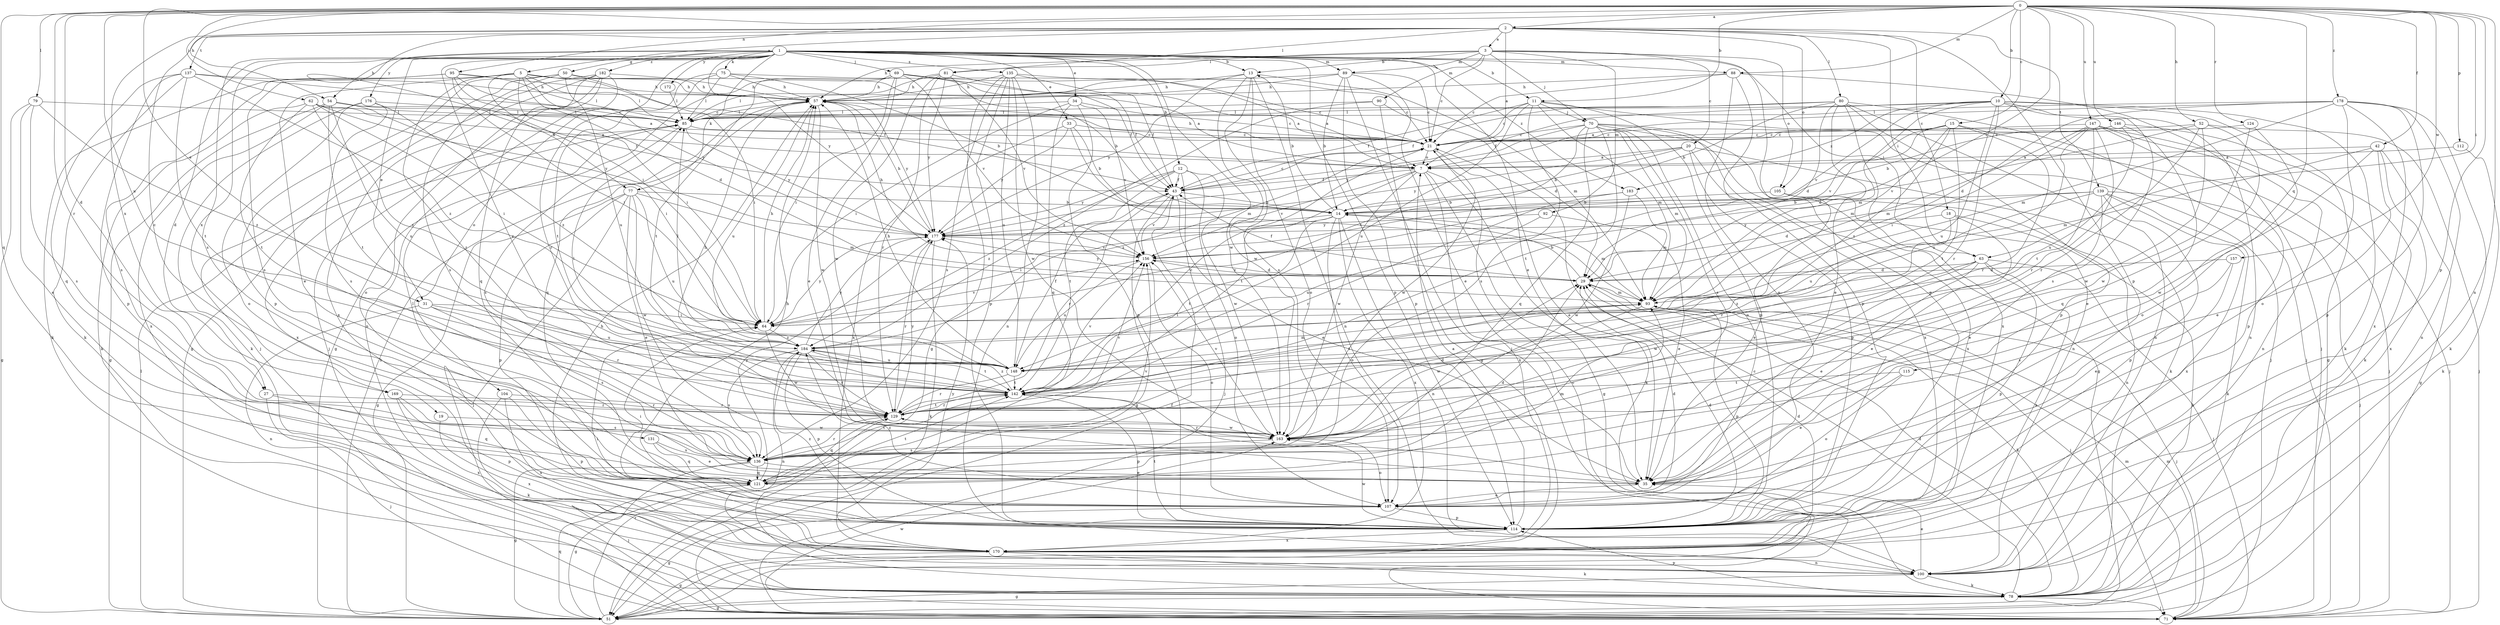 strict digraph  {
0;
1;
2;
3;
5;
7;
10;
11;
12;
13;
14;
15;
18;
19;
20;
21;
27;
29;
31;
33;
34;
35;
42;
43;
50;
51;
52;
54;
57;
62;
63;
64;
69;
70;
71;
75;
77;
78;
79;
80;
81;
85;
88;
89;
90;
92;
93;
95;
100;
104;
105;
107;
112;
114;
115;
121;
124;
129;
131;
135;
136;
137;
139;
142;
146;
147;
148;
156;
157;
163;
169;
170;
172;
176;
177;
178;
182;
183;
184;
0 -> 2  [label=a];
0 -> 10  [label=b];
0 -> 11  [label=b];
0 -> 15  [label=c];
0 -> 27  [label=d];
0 -> 31  [label=e];
0 -> 42  [label=f];
0 -> 52  [label=h];
0 -> 54  [label=h];
0 -> 62  [label=i];
0 -> 63  [label=i];
0 -> 79  [label=l];
0 -> 88  [label=m];
0 -> 95  [label=n];
0 -> 100  [label=n];
0 -> 112  [label=p];
0 -> 114  [label=p];
0 -> 115  [label=q];
0 -> 121  [label=q];
0 -> 124  [label=r];
0 -> 129  [label=r];
0 -> 146  [label=u];
0 -> 147  [label=u];
0 -> 148  [label=u];
0 -> 156  [label=v];
0 -> 157  [label=w];
0 -> 178  [label=z];
1 -> 11  [label=b];
1 -> 12  [label=b];
1 -> 13  [label=b];
1 -> 27  [label=d];
1 -> 31  [label=e];
1 -> 33  [label=e];
1 -> 34  [label=e];
1 -> 35  [label=e];
1 -> 50  [label=g];
1 -> 54  [label=h];
1 -> 63  [label=i];
1 -> 69  [label=j];
1 -> 75  [label=k];
1 -> 77  [label=k];
1 -> 88  [label=m];
1 -> 89  [label=m];
1 -> 104  [label=o];
1 -> 114  [label=p];
1 -> 129  [label=r];
1 -> 131  [label=s];
1 -> 135  [label=s];
1 -> 163  [label=w];
1 -> 169  [label=x];
1 -> 172  [label=y];
1 -> 176  [label=y];
1 -> 177  [label=y];
1 -> 182  [label=z];
1 -> 183  [label=z];
2 -> 3  [label=a];
2 -> 5  [label=a];
2 -> 7  [label=a];
2 -> 18  [label=c];
2 -> 19  [label=c];
2 -> 63  [label=i];
2 -> 64  [label=i];
2 -> 80  [label=l];
2 -> 81  [label=l];
2 -> 105  [label=o];
2 -> 114  [label=p];
2 -> 137  [label=t];
2 -> 139  [label=t];
2 -> 169  [label=x];
3 -> 13  [label=b];
3 -> 20  [label=c];
3 -> 21  [label=c];
3 -> 57  [label=h];
3 -> 70  [label=j];
3 -> 81  [label=l];
3 -> 89  [label=m];
3 -> 90  [label=m];
3 -> 92  [label=m];
3 -> 105  [label=o];
3 -> 114  [label=p];
5 -> 7  [label=a];
5 -> 29  [label=d];
5 -> 35  [label=e];
5 -> 43  [label=f];
5 -> 57  [label=h];
5 -> 64  [label=i];
5 -> 77  [label=k];
5 -> 85  [label=l];
5 -> 129  [label=r];
5 -> 136  [label=s];
5 -> 177  [label=y];
7 -> 43  [label=f];
7 -> 51  [label=g];
7 -> 78  [label=k];
7 -> 142  [label=t];
7 -> 156  [label=v];
7 -> 163  [label=w];
7 -> 170  [label=x];
10 -> 43  [label=f];
10 -> 51  [label=g];
10 -> 78  [label=k];
10 -> 85  [label=l];
10 -> 93  [label=m];
10 -> 100  [label=n];
10 -> 129  [label=r];
10 -> 136  [label=s];
10 -> 148  [label=u];
10 -> 156  [label=v];
10 -> 183  [label=z];
11 -> 21  [label=c];
11 -> 43  [label=f];
11 -> 70  [label=j];
11 -> 71  [label=j];
11 -> 93  [label=m];
11 -> 114  [label=p];
11 -> 136  [label=s];
11 -> 148  [label=u];
12 -> 43  [label=f];
12 -> 71  [label=j];
12 -> 107  [label=o];
12 -> 142  [label=t];
12 -> 163  [label=w];
12 -> 177  [label=y];
12 -> 184  [label=z];
13 -> 57  [label=h];
13 -> 93  [label=m];
13 -> 100  [label=n];
13 -> 107  [label=o];
13 -> 136  [label=s];
13 -> 163  [label=w];
13 -> 177  [label=y];
14 -> 13  [label=b];
14 -> 64  [label=i];
14 -> 93  [label=m];
14 -> 100  [label=n];
14 -> 107  [label=o];
14 -> 142  [label=t];
14 -> 170  [label=x];
14 -> 177  [label=y];
15 -> 21  [label=c];
15 -> 29  [label=d];
15 -> 71  [label=j];
15 -> 93  [label=m];
15 -> 129  [label=r];
15 -> 142  [label=t];
15 -> 156  [label=v];
15 -> 184  [label=z];
18 -> 35  [label=e];
18 -> 78  [label=k];
18 -> 129  [label=r];
18 -> 177  [label=y];
19 -> 163  [label=w];
19 -> 170  [label=x];
20 -> 7  [label=a];
20 -> 14  [label=b];
20 -> 78  [label=k];
20 -> 114  [label=p];
20 -> 170  [label=x];
20 -> 177  [label=y];
21 -> 7  [label=o];
21 -> 35  [label=e];
21 -> 57  [label=h];
21 -> 163  [label=w];
21 -> 184  [label=z];
27 -> 71  [label=j];
27 -> 121  [label=q];
27 -> 129  [label=r];
29 -> 14  [label=b];
29 -> 43  [label=f];
29 -> 71  [label=j];
29 -> 93  [label=m];
29 -> 156  [label=v];
29 -> 177  [label=y];
31 -> 64  [label=i];
31 -> 100  [label=n];
31 -> 129  [label=r];
31 -> 136  [label=s];
31 -> 148  [label=u];
33 -> 14  [label=b];
33 -> 21  [label=c];
33 -> 93  [label=m];
33 -> 170  [label=x];
33 -> 177  [label=y];
34 -> 21  [label=c];
34 -> 64  [label=i];
34 -> 85  [label=l];
34 -> 114  [label=p];
34 -> 121  [label=q];
34 -> 156  [label=v];
35 -> 107  [label=o];
35 -> 142  [label=t];
42 -> 7  [label=a];
42 -> 35  [label=e];
42 -> 51  [label=g];
42 -> 93  [label=m];
42 -> 163  [label=w];
42 -> 170  [label=x];
43 -> 14  [label=b];
43 -> 21  [label=c];
43 -> 35  [label=e];
43 -> 51  [label=g];
43 -> 129  [label=r];
43 -> 156  [label=v];
50 -> 57  [label=h];
50 -> 64  [label=i];
50 -> 71  [label=j];
50 -> 114  [label=p];
50 -> 136  [label=s];
50 -> 148  [label=u];
51 -> 21  [label=c];
51 -> 57  [label=h];
51 -> 85  [label=l];
51 -> 93  [label=m];
51 -> 121  [label=q];
51 -> 129  [label=r];
52 -> 21  [label=c];
52 -> 71  [label=j];
52 -> 121  [label=q];
52 -> 129  [label=r];
52 -> 156  [label=v];
52 -> 163  [label=w];
54 -> 43  [label=f];
54 -> 51  [label=g];
54 -> 64  [label=i];
54 -> 85  [label=l];
54 -> 142  [label=t];
54 -> 148  [label=u];
54 -> 170  [label=x];
57 -> 85  [label=l];
57 -> 121  [label=q];
57 -> 148  [label=u];
57 -> 163  [label=w];
57 -> 177  [label=y];
62 -> 7  [label=a];
62 -> 64  [label=i];
62 -> 78  [label=k];
62 -> 85  [label=l];
62 -> 142  [label=t];
62 -> 177  [label=y];
62 -> 184  [label=z];
63 -> 29  [label=d];
63 -> 35  [label=e];
63 -> 71  [label=j];
63 -> 114  [label=p];
63 -> 163  [label=w];
63 -> 170  [label=x];
63 -> 184  [label=z];
64 -> 57  [label=h];
64 -> 156  [label=v];
64 -> 163  [label=w];
64 -> 177  [label=y];
64 -> 184  [label=z];
69 -> 7  [label=a];
69 -> 14  [label=b];
69 -> 21  [label=c];
69 -> 35  [label=e];
69 -> 43  [label=f];
69 -> 51  [label=g];
69 -> 57  [label=h];
69 -> 64  [label=i];
69 -> 142  [label=t];
69 -> 156  [label=v];
70 -> 21  [label=c];
70 -> 51  [label=g];
70 -> 64  [label=i];
70 -> 93  [label=m];
70 -> 100  [label=n];
70 -> 107  [label=o];
70 -> 121  [label=q];
70 -> 136  [label=s];
70 -> 142  [label=t];
70 -> 170  [label=x];
70 -> 177  [label=y];
71 -> 43  [label=f];
71 -> 93  [label=m];
71 -> 163  [label=w];
75 -> 14  [label=b];
75 -> 21  [label=c];
75 -> 57  [label=h];
75 -> 85  [label=l];
75 -> 129  [label=r];
75 -> 142  [label=t];
77 -> 14  [label=b];
77 -> 35  [label=e];
77 -> 51  [label=g];
77 -> 71  [label=j];
77 -> 93  [label=m];
77 -> 114  [label=p];
77 -> 148  [label=u];
77 -> 163  [label=w];
78 -> 21  [label=c];
78 -> 29  [label=d];
78 -> 51  [label=g];
78 -> 71  [label=j];
78 -> 114  [label=p];
79 -> 35  [label=e];
79 -> 51  [label=g];
79 -> 85  [label=l];
79 -> 136  [label=s];
79 -> 184  [label=z];
80 -> 14  [label=b];
80 -> 29  [label=d];
80 -> 35  [label=e];
80 -> 43  [label=f];
80 -> 71  [label=j];
80 -> 85  [label=l];
80 -> 100  [label=n];
80 -> 114  [label=p];
80 -> 170  [label=x];
81 -> 43  [label=f];
81 -> 57  [label=h];
81 -> 85  [label=l];
81 -> 129  [label=r];
81 -> 156  [label=v];
81 -> 163  [label=w];
81 -> 177  [label=y];
85 -> 21  [label=c];
85 -> 136  [label=s];
85 -> 170  [label=x];
85 -> 177  [label=y];
88 -> 21  [label=c];
88 -> 57  [label=h];
88 -> 71  [label=j];
88 -> 107  [label=o];
88 -> 114  [label=p];
89 -> 14  [label=b];
89 -> 21  [label=c];
89 -> 35  [label=e];
89 -> 57  [label=h];
89 -> 71  [label=j];
89 -> 85  [label=l];
89 -> 114  [label=p];
90 -> 29  [label=d];
90 -> 51  [label=g];
90 -> 85  [label=l];
90 -> 184  [label=z];
92 -> 35  [label=e];
92 -> 148  [label=u];
92 -> 177  [label=y];
93 -> 64  [label=i];
93 -> 71  [label=j];
93 -> 78  [label=k];
93 -> 114  [label=p];
93 -> 142  [label=t];
93 -> 163  [label=w];
95 -> 7  [label=a];
95 -> 21  [label=c];
95 -> 57  [label=h];
95 -> 64  [label=i];
95 -> 78  [label=k];
95 -> 85  [label=l];
95 -> 136  [label=s];
100 -> 35  [label=e];
100 -> 51  [label=g];
100 -> 78  [label=k];
104 -> 78  [label=k];
104 -> 114  [label=p];
104 -> 129  [label=r];
104 -> 170  [label=x];
105 -> 14  [label=b];
105 -> 35  [label=e];
105 -> 100  [label=n];
107 -> 29  [label=d];
107 -> 51  [label=g];
107 -> 57  [label=h];
107 -> 64  [label=i];
107 -> 114  [label=p];
107 -> 184  [label=z];
112 -> 7  [label=a];
112 -> 78  [label=k];
114 -> 7  [label=a];
114 -> 29  [label=d];
114 -> 142  [label=t];
114 -> 163  [label=w];
114 -> 170  [label=x];
114 -> 184  [label=z];
115 -> 35  [label=e];
115 -> 107  [label=o];
115 -> 142  [label=t];
121 -> 29  [label=d];
121 -> 51  [label=g];
121 -> 85  [label=l];
121 -> 93  [label=m];
121 -> 142  [label=t];
121 -> 156  [label=v];
121 -> 177  [label=y];
124 -> 21  [label=c];
124 -> 107  [label=o];
124 -> 163  [label=w];
129 -> 121  [label=q];
129 -> 142  [label=t];
129 -> 156  [label=v];
129 -> 163  [label=w];
129 -> 177  [label=y];
131 -> 35  [label=e];
131 -> 121  [label=q];
131 -> 136  [label=s];
135 -> 7  [label=a];
135 -> 43  [label=f];
135 -> 51  [label=g];
135 -> 57  [label=h];
135 -> 100  [label=n];
135 -> 114  [label=p];
135 -> 136  [label=s];
135 -> 148  [label=u];
135 -> 163  [label=w];
136 -> 35  [label=e];
136 -> 51  [label=g];
136 -> 71  [label=j];
136 -> 121  [label=q];
136 -> 129  [label=r];
136 -> 142  [label=t];
137 -> 21  [label=c];
137 -> 57  [label=h];
137 -> 78  [label=k];
137 -> 114  [label=p];
137 -> 121  [label=q];
137 -> 142  [label=t];
137 -> 184  [label=z];
139 -> 14  [label=b];
139 -> 29  [label=d];
139 -> 35  [label=e];
139 -> 71  [label=j];
139 -> 78  [label=k];
139 -> 114  [label=p];
139 -> 148  [label=u];
139 -> 170  [label=x];
142 -> 21  [label=c];
142 -> 57  [label=h];
142 -> 85  [label=l];
142 -> 114  [label=p];
142 -> 129  [label=r];
142 -> 156  [label=v];
142 -> 184  [label=z];
146 -> 14  [label=b];
146 -> 21  [label=c];
146 -> 35  [label=e];
146 -> 78  [label=k];
146 -> 148  [label=u];
147 -> 21  [label=c];
147 -> 64  [label=i];
147 -> 71  [label=j];
147 -> 93  [label=m];
147 -> 100  [label=n];
147 -> 114  [label=p];
147 -> 129  [label=r];
147 -> 142  [label=t];
147 -> 148  [label=u];
148 -> 43  [label=f];
148 -> 57  [label=h];
148 -> 93  [label=m];
148 -> 129  [label=r];
148 -> 142  [label=t];
156 -> 29  [label=d];
156 -> 57  [label=h];
156 -> 107  [label=o];
156 -> 148  [label=u];
157 -> 29  [label=d];
157 -> 35  [label=e];
157 -> 136  [label=s];
163 -> 29  [label=d];
163 -> 107  [label=o];
163 -> 129  [label=r];
163 -> 136  [label=s];
163 -> 156  [label=v];
169 -> 114  [label=p];
169 -> 129  [label=r];
169 -> 136  [label=s];
169 -> 170  [label=x];
170 -> 29  [label=d];
170 -> 51  [label=g];
170 -> 57  [label=h];
170 -> 64  [label=i];
170 -> 78  [label=k];
170 -> 100  [label=n];
170 -> 177  [label=y];
172 -> 85  [label=l];
176 -> 78  [label=k];
176 -> 85  [label=l];
176 -> 107  [label=o];
176 -> 136  [label=s];
176 -> 184  [label=z];
177 -> 57  [label=h];
177 -> 78  [label=k];
177 -> 129  [label=r];
177 -> 156  [label=v];
178 -> 7  [label=a];
178 -> 29  [label=d];
178 -> 78  [label=k];
178 -> 85  [label=l];
178 -> 93  [label=m];
178 -> 100  [label=n];
178 -> 107  [label=o];
178 -> 114  [label=p];
178 -> 170  [label=x];
182 -> 51  [label=g];
182 -> 57  [label=h];
182 -> 71  [label=j];
182 -> 100  [label=n];
182 -> 107  [label=o];
182 -> 121  [label=q];
182 -> 170  [label=x];
183 -> 14  [label=b];
183 -> 93  [label=m];
183 -> 129  [label=r];
183 -> 163  [label=w];
184 -> 85  [label=l];
184 -> 100  [label=n];
184 -> 114  [label=p];
184 -> 129  [label=r];
184 -> 136  [label=s];
184 -> 142  [label=t];
184 -> 148  [label=u];
184 -> 177  [label=y];
}
